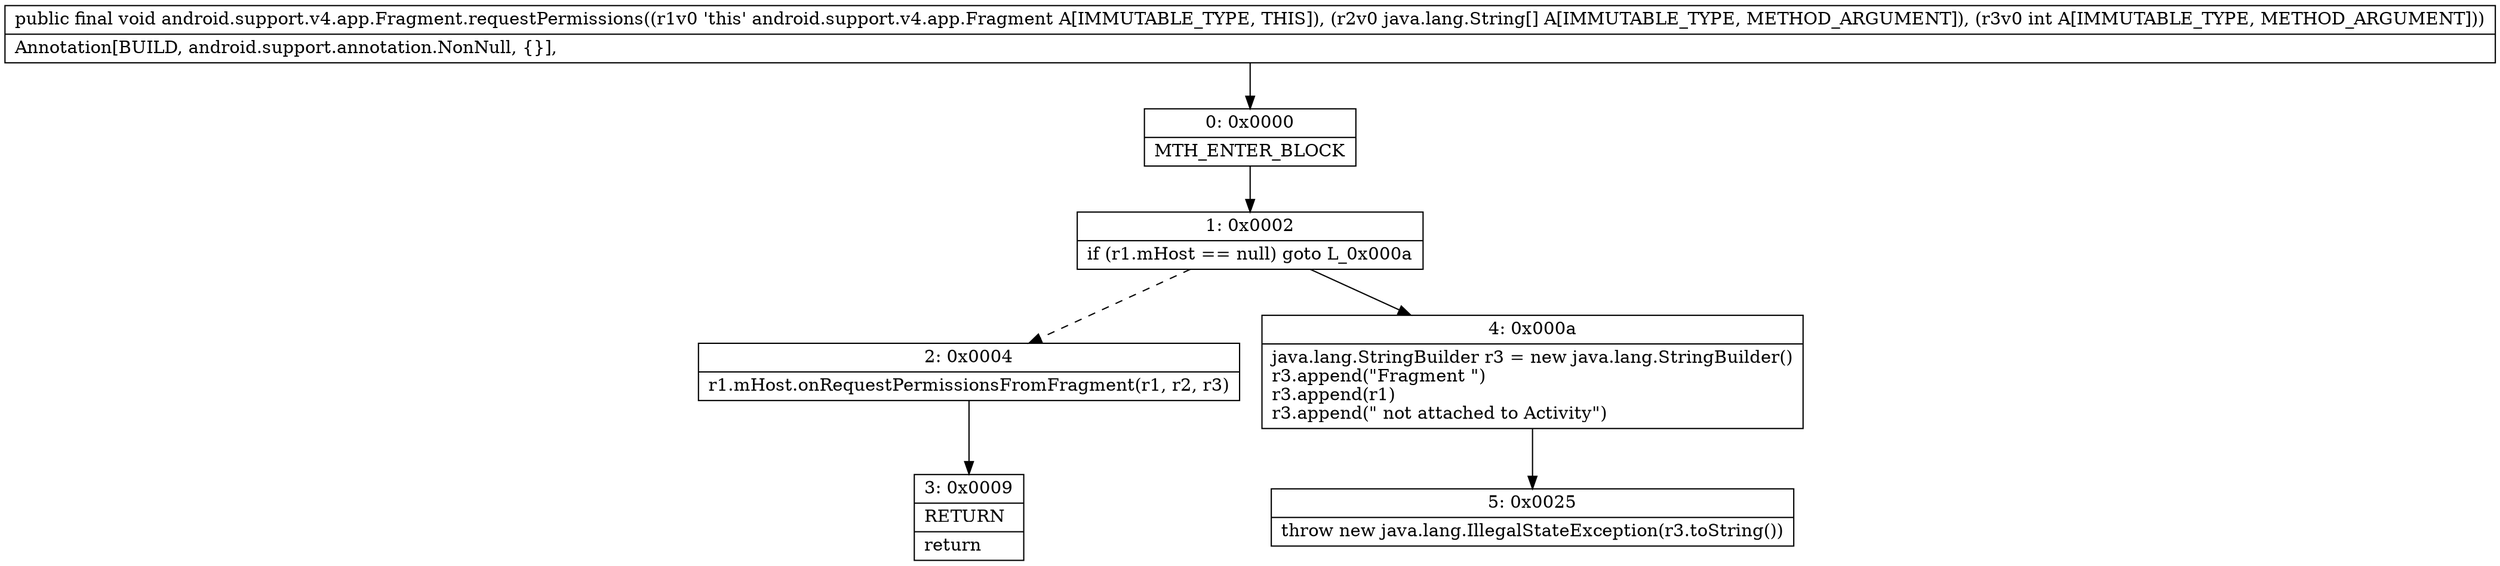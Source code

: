 digraph "CFG forandroid.support.v4.app.Fragment.requestPermissions([Ljava\/lang\/String;I)V" {
Node_0 [shape=record,label="{0\:\ 0x0000|MTH_ENTER_BLOCK\l}"];
Node_1 [shape=record,label="{1\:\ 0x0002|if (r1.mHost == null) goto L_0x000a\l}"];
Node_2 [shape=record,label="{2\:\ 0x0004|r1.mHost.onRequestPermissionsFromFragment(r1, r2, r3)\l}"];
Node_3 [shape=record,label="{3\:\ 0x0009|RETURN\l|return\l}"];
Node_4 [shape=record,label="{4\:\ 0x000a|java.lang.StringBuilder r3 = new java.lang.StringBuilder()\lr3.append(\"Fragment \")\lr3.append(r1)\lr3.append(\" not attached to Activity\")\l}"];
Node_5 [shape=record,label="{5\:\ 0x0025|throw new java.lang.IllegalStateException(r3.toString())\l}"];
MethodNode[shape=record,label="{public final void android.support.v4.app.Fragment.requestPermissions((r1v0 'this' android.support.v4.app.Fragment A[IMMUTABLE_TYPE, THIS]), (r2v0 java.lang.String[] A[IMMUTABLE_TYPE, METHOD_ARGUMENT]), (r3v0 int A[IMMUTABLE_TYPE, METHOD_ARGUMENT]))  | Annotation[BUILD, android.support.annotation.NonNull, \{\}], \l}"];
MethodNode -> Node_0;
Node_0 -> Node_1;
Node_1 -> Node_2[style=dashed];
Node_1 -> Node_4;
Node_2 -> Node_3;
Node_4 -> Node_5;
}

